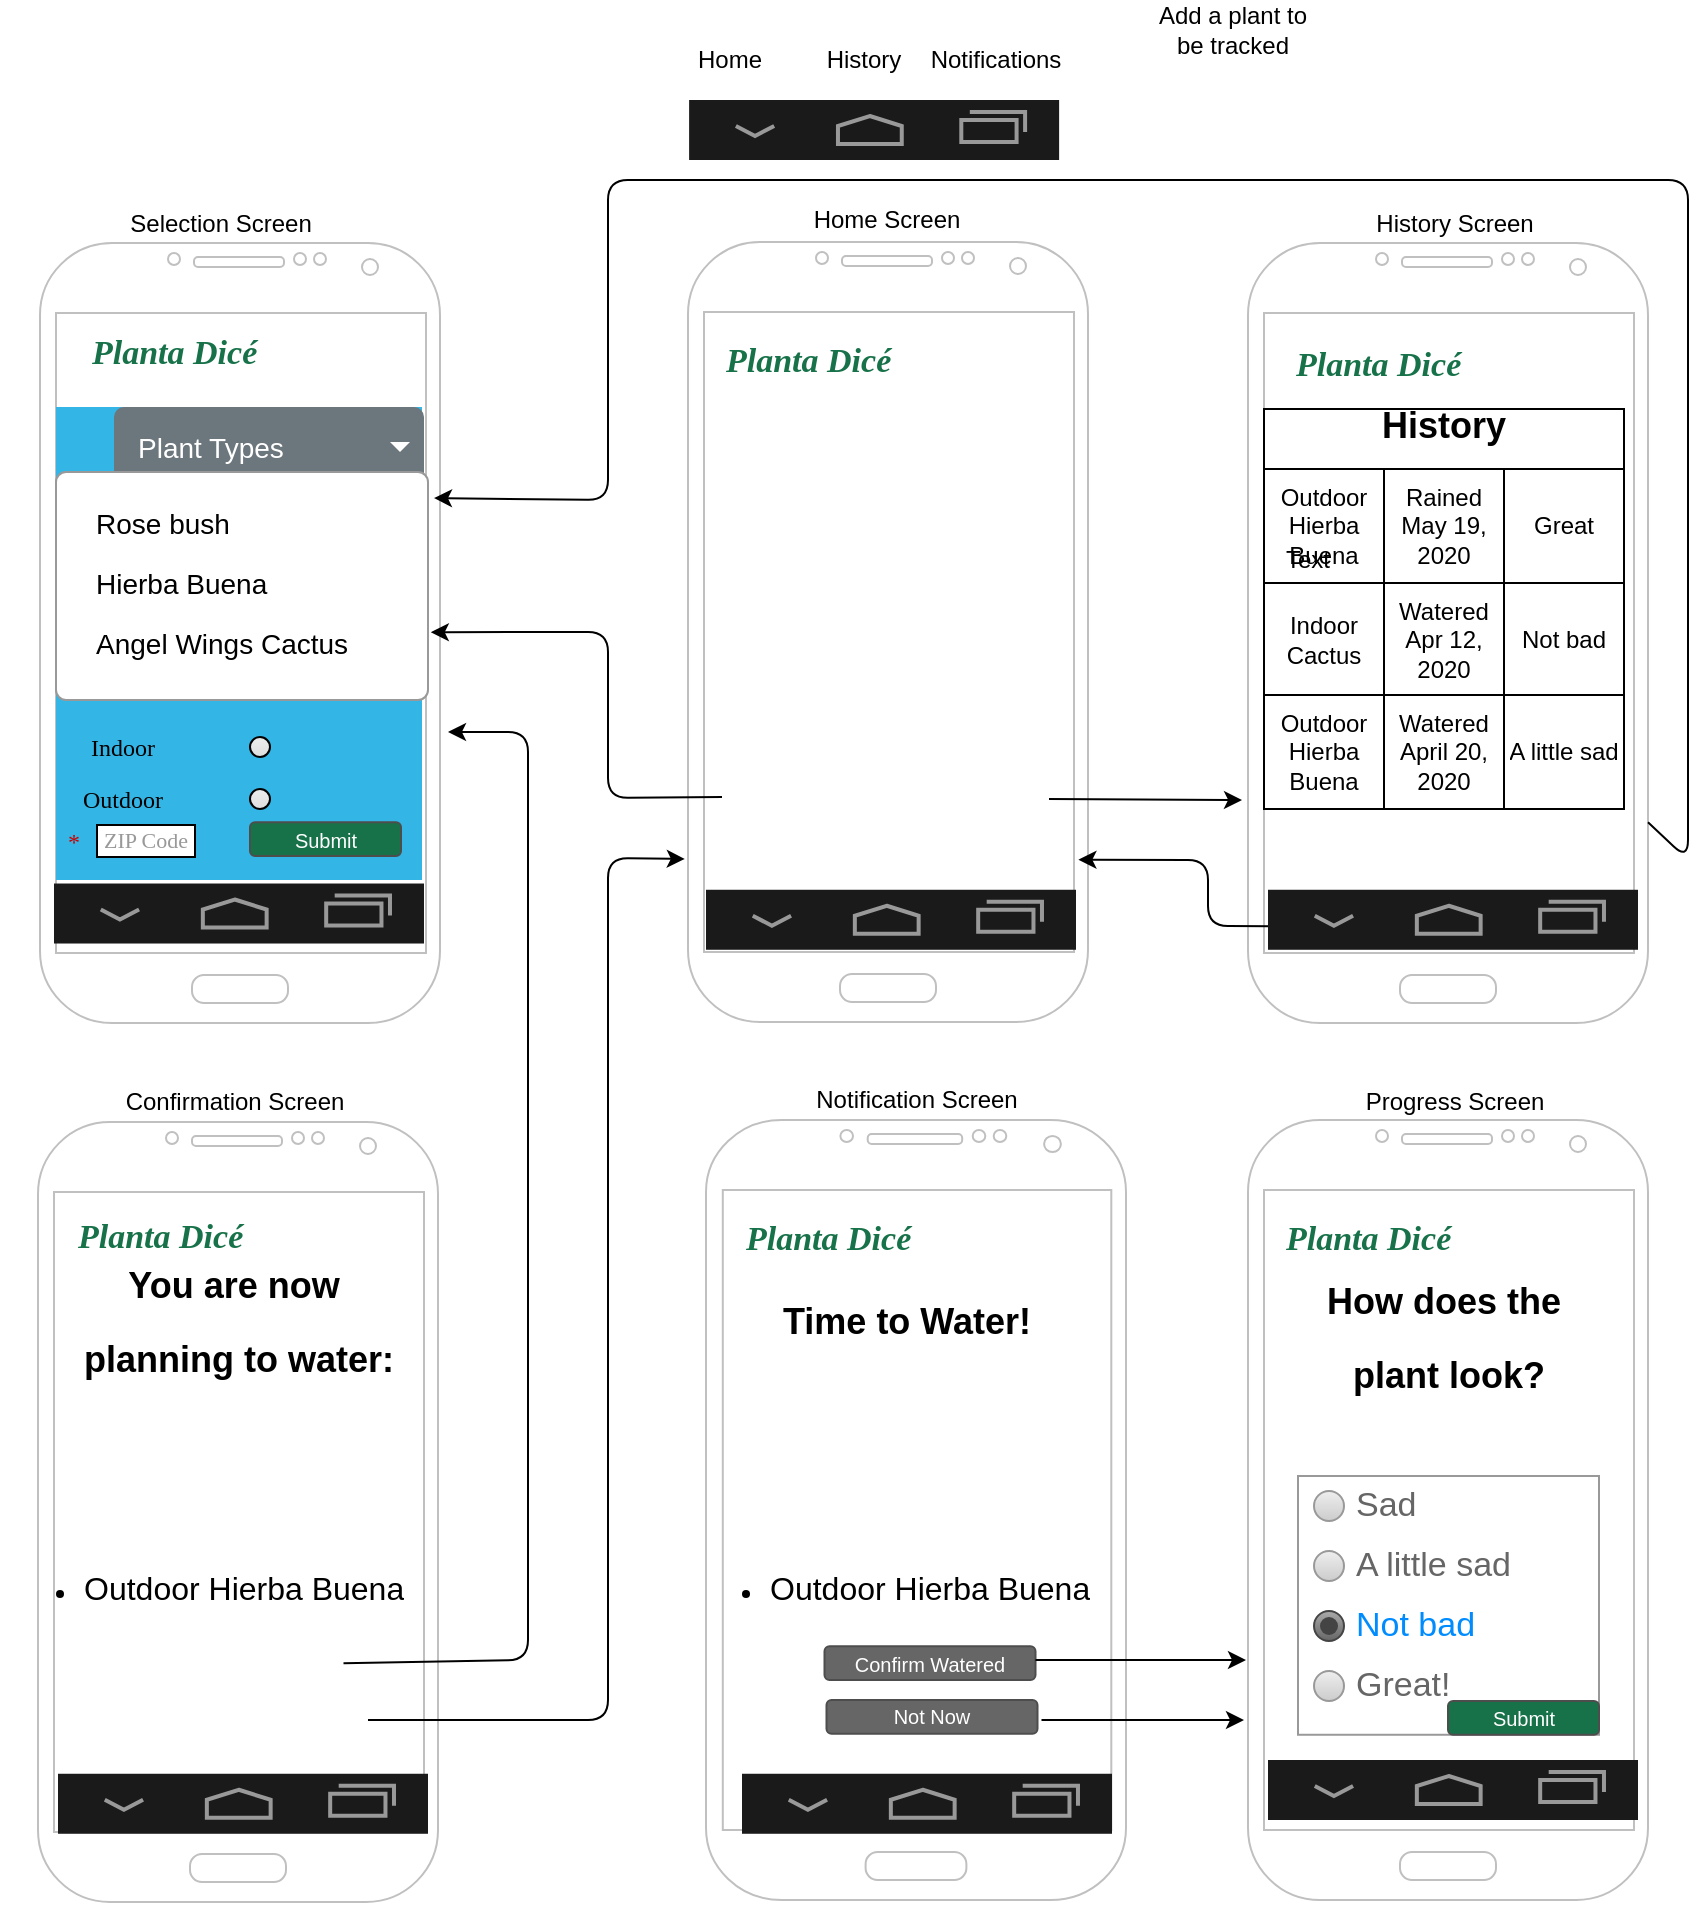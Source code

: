 <mxfile version="13.4.3" type="device"><diagram id="dgn4d4dhQjvFSAeP5cxT" name="Page-1"><mxGraphModel dx="2402" dy="2123" grid="1" gridSize="10" guides="1" tooltips="1" connect="1" arrows="1" fold="1" page="1" pageScale="1" pageWidth="850" pageHeight="1100" math="0" shadow="0"><root><mxCell id="0"/><mxCell id="1" parent="0"/><mxCell id="468o-R16SZaqjEpDX13x-1" value="" style="verticalLabelPosition=bottom;verticalAlign=top;html=1;shadow=0;dashed=0;strokeWidth=1;shape=mxgraph.android.phone2;strokeColor=#c0c0c0;" parent="1" vertex="1"><mxGeometry x="-54" y="-558.5" width="200" height="390" as="geometry"/></mxCell><mxCell id="468o-R16SZaqjEpDX13x-34" value="&lt;i&gt;&lt;b style=&quot;line-height: 90%&quot;&gt;&lt;font style=&quot;font-size: 17px ; line-height: 70% ; background-color: rgb(255 , 255 , 255)&quot; face=&quot;Lucida Console&quot; color=&quot;#187249&quot;&gt;Planta Dicé&lt;/font&gt;&lt;font face=&quot;Lucida Console&quot; color=&quot;#187249&quot;&gt;&lt;br&gt;&lt;/font&gt;&lt;/b&gt;&lt;/i&gt;" style="text;html=1;align=left;verticalAlign=middle;resizable=0;points=[];autosize=1;fontSize=12;fontFamily=Verdana;fontColor=#CC0000;fillColor=#FFFFFF;" parent="468o-R16SZaqjEpDX13x-1" vertex="1"><mxGeometry x="24" y="46" width="100" height="20" as="geometry"/></mxCell><mxCell id="468o-R16SZaqjEpDX13x-2" value="" style="verticalLabelPosition=bottom;verticalAlign=top;html=1;shadow=0;dashed=0;strokeWidth=1;shape=mxgraph.android.phone2;strokeColor=#c0c0c0;" parent="1" vertex="1"><mxGeometry x="279" y="-120" width="210" height="390" as="geometry"/></mxCell><mxCell id="JcU3A8ocJ8UGZmWl1n6x-82" value="" style="shape=image;html=1;verticalAlign=top;verticalLabelPosition=bottom;labelBackgroundColor=#ffffff;imageAspect=0;aspect=fixed;image=https://cdn2.iconfinder.com/data/icons/spring-30/30/Watering_Can-128.png;fillOpacity=30;" parent="468o-R16SZaqjEpDX13x-2" vertex="1"><mxGeometry x="36" y="96" width="128" height="128" as="geometry"/></mxCell><mxCell id="wehcFhWeVuwQzQPX2Ais-2" value="&lt;ul&gt;&lt;li&gt;&lt;font style=&quot;font-size: 16px&quot;&gt;Outdoor Hierba Buena&lt;/font&gt;&lt;/li&gt;&lt;/ul&gt;" style="text;strokeColor=none;fillColor=none;html=1;whiteSpace=wrap;verticalAlign=middle;overflow=hidden;" parent="468o-R16SZaqjEpDX13x-2" vertex="1"><mxGeometry x="-10" y="186" width="220" height="95" as="geometry"/></mxCell><mxCell id="wehcFhWeVuwQzQPX2Ais-3" value="&lt;h2&gt;Time to Water!&lt;/h2&gt;" style="text;html=1;align=center;verticalAlign=middle;resizable=0;points=[];autosize=1;opacity=60;rounded=1;shadow=0;glass=0;comic=0;" parent="468o-R16SZaqjEpDX13x-2" vertex="1"><mxGeometry x="30" y="76" width="140" height="50" as="geometry"/></mxCell><mxCell id="468o-R16SZaqjEpDX13x-5" value="" style="verticalLabelPosition=bottom;verticalAlign=top;html=1;shadow=0;dashed=0;strokeWidth=1;strokeColor=none;shape=rect;fillColor=#33b5e5;" parent="1" vertex="1"><mxGeometry x="-46" y="-476.5" width="183" height="236.5" as="geometry"/></mxCell><mxCell id="468o-R16SZaqjEpDX13x-15" value="&lt;font style=&quot;font-size: 11px&quot;&gt;&amp;nbsp;ZIP Code&amp;nbsp;&lt;/font&gt;" style="text;html=1;strokeColor=none;fillColor=none;align=center;verticalAlign=middle;whiteSpace=wrap;rounded=0;fontFamily=Verdana;fontSize=12;fontColor=#999999;labelBackgroundColor=#ffffff;labelBorderColor=#000000;" parent="1" vertex="1"><mxGeometry x="-36" y="-270" width="70" height="20" as="geometry"/></mxCell><mxCell id="468o-R16SZaqjEpDX13x-16" value="*" style="text;html=1;strokeColor=none;fillColor=none;align=center;verticalAlign=middle;whiteSpace=wrap;rounded=0;labelBackgroundColor=none;fontFamily=Verdana;fontSize=12;fontColor=#CC0000;" parent="1" vertex="1"><mxGeometry x="-47" y="-267" width="20" height="15" as="geometry"/></mxCell><mxCell id="468o-R16SZaqjEpDX13x-23" value="&lt;font color=&quot;#000000&quot;&gt;Indoor&lt;/font&gt;" style="text;html=1;strokeColor=none;fillColor=none;align=center;verticalAlign=middle;whiteSpace=wrap;rounded=0;labelBackgroundColor=none;fontFamily=Verdana;fontSize=12;fontColor=#CC0000;" parent="1" vertex="1"><mxGeometry x="-47" y="-306.5" width="69" as="geometry"/></mxCell><mxCell id="468o-R16SZaqjEpDX13x-24" value="" style="html=1;shadow=0;dashed=0;shape=mxgraph.bootstrap.radioButton2;labelPosition=right;verticalLabelPosition=middle;align=left;verticalAlign=middle;gradientColor=#DEDEDE;fillColor=#EDEDED;checked=0;spacing=5;checkedFill=#0085FC;checkedStroke=#ffffff;labelBackgroundColor=none;fontFamily=Verdana;fontSize=12;fontColor=#CC0000;aspect=fixed;" parent="1" vertex="1"><mxGeometry x="51" y="-311.5" width="10" height="10" as="geometry"/></mxCell><mxCell id="468o-R16SZaqjEpDX13x-25" value="&lt;font color=&quot;#000000&quot;&gt;Outdoor&lt;br&gt;&lt;/font&gt;" style="text;html=1;strokeColor=none;fillColor=none;align=center;verticalAlign=middle;whiteSpace=wrap;rounded=0;labelBackgroundColor=none;fontFamily=Verdana;fontSize=12;fontColor=#CC0000;" parent="1" vertex="1"><mxGeometry x="-47" y="-280.5" width="69" as="geometry"/></mxCell><mxCell id="468o-R16SZaqjEpDX13x-26" value="" style="html=1;shadow=0;dashed=0;shape=mxgraph.bootstrap.radioButton2;labelPosition=right;verticalLabelPosition=middle;align=left;verticalAlign=middle;gradientColor=#DEDEDE;fillColor=#EDEDED;checked=0;spacing=5;checkedFill=#0085FC;checkedStroke=#ffffff;labelBackgroundColor=none;fontFamily=Verdana;fontSize=12;fontColor=#CC0000;" parent="1" vertex="1"><mxGeometry x="51" y="-285.5" width="10" height="10" as="geometry"/></mxCell><mxCell id="JcU3A8ocJ8UGZmWl1n6x-2" value="Plant Types" style="html=1;shadow=0;dashed=0;shape=mxgraph.bootstrap.rrect;rSize=5;strokeColor=none;strokeWidth=1;fillColor=#6C767D;fontColor=#ffffff;whiteSpace=wrap;align=left;verticalAlign=middle;fontStyle=0;fontSize=14;spacingLeft=10;" parent="1" vertex="1"><mxGeometry x="-17" y="-476.5" width="155" height="40" as="geometry"/></mxCell><mxCell id="JcU3A8ocJ8UGZmWl1n6x-3" value="" style="shape=triangle;direction=south;fillColor=#ffffff;strokeColor=none;perimeter=none;" parent="JcU3A8ocJ8UGZmWl1n6x-2" vertex="1"><mxGeometry x="1" y="0.5" width="10" height="5" relative="1" as="geometry"><mxPoint x="-17" y="-2.5" as="offset"/></mxGeometry></mxCell><mxCell id="JcU3A8ocJ8UGZmWl1n6x-4" value="" style="html=1;shadow=0;dashed=0;shape=mxgraph.bootstrap.rrect;rSize=5;fillColor=#ffffff;strokeColor=#999999;" parent="1" vertex="1"><mxGeometry x="-46" y="-444" width="186" height="114" as="geometry"/></mxCell><mxCell id="JcU3A8ocJ8UGZmWl1n6x-5" value="Rose bush" style="fillColor=none;strokeColor=none;align=left;spacing=20;fontSize=14;" parent="JcU3A8ocJ8UGZmWl1n6x-4" vertex="1"><mxGeometry width="170" height="30" relative="1" as="geometry"><mxPoint y="10" as="offset"/></mxGeometry></mxCell><mxCell id="JcU3A8ocJ8UGZmWl1n6x-6" value="Hierba Buena" style="fillColor=none;strokeColor=none;align=left;spacing=20;fontSize=14;" parent="JcU3A8ocJ8UGZmWl1n6x-4" vertex="1"><mxGeometry width="170" height="30" relative="1" as="geometry"><mxPoint y="40" as="offset"/></mxGeometry></mxCell><mxCell id="JcU3A8ocJ8UGZmWl1n6x-7" value="Angel Wings Cactus" style="fillColor=none;strokeColor=none;align=left;spacing=20;fontSize=14;" parent="JcU3A8ocJ8UGZmWl1n6x-4" vertex="1"><mxGeometry width="170" height="30" relative="1" as="geometry"><mxPoint y="70" as="offset"/></mxGeometry></mxCell><mxCell id="JcU3A8ocJ8UGZmWl1n6x-11" value="Confirm Watered" style="rounded=1;html=1;shadow=0;dashed=0;whiteSpace=wrap;fontSize=10;fillColor=#666666;align=center;strokeColor=#4D4D4D;fontColor=#ffffff;" parent="1" vertex="1"><mxGeometry x="338.25" y="143.12" width="105.5" height="16.88" as="geometry"/></mxCell><mxCell id="JcU3A8ocJ8UGZmWl1n6x-15" value="" style="verticalLabelPosition=bottom;verticalAlign=top;html=1;shadow=0;dashed=0;strokeWidth=1;shape=mxgraph.android.phone2;strokeColor=#c0c0c0;" parent="1" vertex="1"><mxGeometry x="550" y="-120" width="200" height="390" as="geometry"/></mxCell><mxCell id="JcU3A8ocJ8UGZmWl1n6x-16" value="&lt;h2&gt;How does the&amp;nbsp;&lt;/h2&gt;&lt;h2&gt;plant look?&lt;/h2&gt;" style="text;html=1;align=center;verticalAlign=middle;resizable=0;points=[];autosize=1;" parent="JcU3A8ocJ8UGZmWl1n6x-15" vertex="1"><mxGeometry x="30" y="70" width="140" height="80" as="geometry"/></mxCell><mxCell id="JcU3A8ocJ8UGZmWl1n6x-84" value="" style="shape=image;html=1;verticalAlign=top;verticalLabelPosition=bottom;labelBackgroundColor=#ffffff;imageAspect=0;aspect=fixed;image=https://cdn0.iconfinder.com/data/icons/interior-and-decor-vol-1-1/512/2-128.png;rounded=1;shadow=0;glass=0;comic=0;fillColor=#ffffff;opacity=30;" parent="JcU3A8ocJ8UGZmWl1n6x-15" vertex="1"><mxGeometry x="36" y="93" width="128" height="128" as="geometry"/></mxCell><mxCell id="JcU3A8ocJ8UGZmWl1n6x-17" value="" style="strokeWidth=1;shadow=0;dashed=0;align=center;html=1;shape=mxgraph.mockup.forms.rrect;rSize=0;strokeColor=#999999;fillColor=none;recursiveResize=0;" parent="JcU3A8ocJ8UGZmWl1n6x-15" vertex="1"><mxGeometry x="25" y="178" width="150.5" height="129.38" as="geometry"/></mxCell><mxCell id="JcU3A8ocJ8UGZmWl1n6x-18" value="Sad" style="shape=ellipse;rSize=0;fillColor=#eeeeee;strokeColor=#999999;gradientColor=#cccccc;html=1;align=left;spacingLeft=4;fontSize=17;fontColor=#666666;labelPosition=right;" parent="JcU3A8ocJ8UGZmWl1n6x-17" vertex="1"><mxGeometry x="8" y="7.5" width="15" height="15" as="geometry"/></mxCell><mxCell id="JcU3A8ocJ8UGZmWl1n6x-19" value="A little sad" style="shape=ellipse;rSize=0;fillColor=#eeeeee;strokeColor=#999999;gradientColor=#cccccc;html=1;align=left;spacingLeft=4;fontSize=17;fontColor=#666666;labelPosition=right;" parent="JcU3A8ocJ8UGZmWl1n6x-17" vertex="1"><mxGeometry x="8" y="37.5" width="15" height="15" as="geometry"/></mxCell><mxCell id="JcU3A8ocJ8UGZmWl1n6x-20" value="Not bad" style="shape=ellipse;rSize=0;fillColor=#aaaaaa;strokeColor=#444444;gradientColor=#666666;html=1;align=left;spacingLeft=4;fontSize=17;fontColor=#008cff;labelPosition=right;" parent="JcU3A8ocJ8UGZmWl1n6x-17" vertex="1"><mxGeometry x="8" y="67.5" width="15" height="15" as="geometry"/></mxCell><mxCell id="JcU3A8ocJ8UGZmWl1n6x-21" value="" style="shape=ellipse;fillColor=#444444;strokeColor=none;html=1;" parent="JcU3A8ocJ8UGZmWl1n6x-20" vertex="1"><mxGeometry x="3" y="3" width="9" height="9" as="geometry"/></mxCell><mxCell id="JcU3A8ocJ8UGZmWl1n6x-22" value="Great!" style="shape=ellipse;rSize=0;fillColor=#eeeeee;strokeColor=#999999;gradientColor=#cccccc;html=1;align=left;spacingLeft=4;fontSize=17;fontColor=#666666;labelPosition=right;" parent="JcU3A8ocJ8UGZmWl1n6x-17" vertex="1"><mxGeometry x="8" y="97.5" width="15" height="15" as="geometry"/></mxCell><object label="Submit" id="JcU3A8ocJ8UGZmWl1n6x-27"><mxCell style="rounded=1;html=1;shadow=0;dashed=0;whiteSpace=wrap;fontSize=10;fillColor=#187249;align=center;strokeColor=#4D4D4D;fontColor=#ffffff;" parent="JcU3A8ocJ8UGZmWl1n6x-17" vertex="1"><mxGeometry x="75" y="112.5" width="75.5" height="16.88" as="geometry"/></mxCell></object><mxCell id="JcU3A8ocJ8UGZmWl1n6x-102" value="&lt;i&gt;&lt;b style=&quot;line-height: 90%&quot;&gt;&lt;font style=&quot;font-size: 17px ; line-height: 70% ; background-color: rgb(255 , 255 , 255)&quot; face=&quot;Lucida Console&quot; color=&quot;#187249&quot;&gt;Planta Dicé&lt;/font&gt;&lt;font face=&quot;Lucida Console&quot; color=&quot;#187249&quot;&gt;&lt;br&gt;&lt;/font&gt;&lt;/b&gt;&lt;/i&gt;" style="text;html=1;align=left;verticalAlign=middle;resizable=0;points=[];autosize=1;fontSize=12;fontFamily=Verdana;fontColor=#CC0000;fillColor=#FFFFFF;" parent="JcU3A8ocJ8UGZmWl1n6x-15" vertex="1"><mxGeometry x="17" y="50.5" width="100" height="20" as="geometry"/></mxCell><mxCell id="JcU3A8ocJ8UGZmWl1n6x-103" value="" style="shape=image;html=1;verticalAlign=top;verticalLabelPosition=bottom;labelBackgroundColor=#ffffff;imageAspect=0;aspect=fixed;image=https://cdn4.iconfinder.com/data/icons/ecology-environmentalism-line/56/Untitled-1-23-128.png;rounded=1;shadow=0;glass=0;comic=0;fillColor=none;opacity=80;" parent="JcU3A8ocJ8UGZmWl1n6x-15" vertex="1"><mxGeometry x="144" y="40" width="39" height="39" as="geometry"/></mxCell><mxCell id="JcU3A8ocJ8UGZmWl1n6x-28" value="" style="verticalLabelPosition=bottom;verticalAlign=top;html=1;shadow=0;dashed=0;strokeWidth=1;shape=mxgraph.android.phone2;strokeColor=#c0c0c0;" parent="1" vertex="1"><mxGeometry x="550" y="-558.5" width="200" height="390" as="geometry"/></mxCell><mxCell id="JcU3A8ocJ8UGZmWl1n6x-43" value="Not Now" style="rounded=1;html=1;shadow=0;dashed=0;whiteSpace=wrap;fontSize=10;fillColor=#666666;align=center;strokeColor=#4D4D4D;fontColor=#ffffff;" parent="1" vertex="1"><mxGeometry x="339.25" y="170" width="105.5" height="16.88" as="geometry"/></mxCell><mxCell id="JcU3A8ocJ8UGZmWl1n6x-49" value="" style="verticalLabelPosition=bottom;verticalAlign=top;html=1;shadow=0;dashed=0;strokeWidth=1;shape=mxgraph.android.phone2;strokeColor=#c0c0c0;" parent="1" vertex="1"><mxGeometry x="-55" y="-119" width="200" height="390" as="geometry"/></mxCell><mxCell id="JcU3A8ocJ8UGZmWl1n6x-50" value="&lt;h2&gt;You are now&amp;nbsp;&lt;/h2&gt;&lt;h2&gt;planning to water:&lt;/h2&gt;" style="text;html=1;align=center;verticalAlign=middle;resizable=0;points=[];autosize=1;" parent="JcU3A8ocJ8UGZmWl1n6x-49" vertex="1"><mxGeometry x="15" y="61" width="170" height="80" as="geometry"/></mxCell><mxCell id="JcU3A8ocJ8UGZmWl1n6x-51" value="&lt;ul&gt;&lt;li&gt;&lt;font style=&quot;font-size: 16px&quot;&gt;Outdoor Hierba Buena&lt;/font&gt;&lt;/li&gt;&lt;/ul&gt;" style="text;strokeColor=none;fillColor=none;html=1;whiteSpace=wrap;verticalAlign=middle;overflow=hidden;" parent="1" vertex="1"><mxGeometry x="-74" y="66" width="220" height="95" as="geometry"/></mxCell><mxCell id="JcU3A8ocJ8UGZmWl1n6x-54" value="" style="verticalLabelPosition=bottom;verticalAlign=top;html=1;shadow=0;dashed=0;strokeWidth=1;shape=mxgraph.android.phone2;strokeColor=#c0c0c0;" parent="1" vertex="1"><mxGeometry x="270" y="-559" width="200" height="390" as="geometry"/></mxCell><mxCell id="JcU3A8ocJ8UGZmWl1n6x-76" value="" style="endArrow=classic;html=1;entryX=0.977;entryY=0.499;entryDx=0;entryDy=0;entryPerimeter=0;exitX=0;exitY=0.25;exitDx=0;exitDy=0;" parent="1" target="468o-R16SZaqjEpDX13x-1" edge="1"><mxGeometry width="50" height="50" relative="1" as="geometry"><mxPoint x="287" y="-281.5" as="sourcePoint"/><mxPoint x="230" y="-578" as="targetPoint"/><Array as="points"><mxPoint x="230" y="-281"/><mxPoint x="230" y="-364"/></Array></mxGeometry></mxCell><mxCell id="JcU3A8ocJ8UGZmWl1n6x-77" value="" style="endArrow=classic;html=1;exitX=1;exitY=0.25;exitDx=0;exitDy=0;" parent="1" edge="1"><mxGeometry width="50" height="50" relative="1" as="geometry"><mxPoint x="450.5" y="-280.5" as="sourcePoint"/><mxPoint x="547" y="-280" as="targetPoint"/><Array as="points"/></mxGeometry></mxCell><mxCell id="JcU3A8ocJ8UGZmWl1n6x-78" value="" style="endArrow=classic;html=1;" parent="1" edge="1"><mxGeometry width="50" height="50" relative="1" as="geometry"><mxPoint x="446.75" y="180" as="sourcePoint"/><mxPoint x="548" y="180" as="targetPoint"/></mxGeometry></mxCell><mxCell id="JcU3A8ocJ8UGZmWl1n6x-79" value="" style="endArrow=classic;html=1;" parent="1" edge="1"><mxGeometry width="50" height="50" relative="1" as="geometry"><mxPoint x="97.75" y="151.629" as="sourcePoint"/><mxPoint x="150" y="-314" as="targetPoint"/><Array as="points"><mxPoint x="190" y="150"/><mxPoint x="190" y="-314"/></Array></mxGeometry></mxCell><mxCell id="JcU3A8ocJ8UGZmWl1n6x-80" value="" style="endArrow=classic;html=1;" parent="1" edge="1"><mxGeometry width="50" height="50" relative="1" as="geometry"><mxPoint x="443.75" y="150" as="sourcePoint"/><mxPoint x="549" y="150" as="targetPoint"/></mxGeometry></mxCell><mxCell id="JcU3A8ocJ8UGZmWl1n6x-81" value="" style="endArrow=classic;html=1;entryX=-0.008;entryY=0.791;entryDx=0;entryDy=0;entryPerimeter=0;" parent="1" target="JcU3A8ocJ8UGZmWl1n6x-54" edge="1"><mxGeometry width="50" height="50" relative="1" as="geometry"><mxPoint x="110" y="180" as="sourcePoint"/><mxPoint x="274" y="-307.81" as="targetPoint"/><Array as="points"><mxPoint x="230" y="180"/><mxPoint x="230" y="-251"/></Array></mxGeometry></mxCell><mxCell id="JcU3A8ocJ8UGZmWl1n6x-85" value="" style="shape=image;html=1;verticalAlign=top;verticalLabelPosition=bottom;labelBackgroundColor=#ffffff;imageAspect=0;aspect=fixed;image=https://cdn3.iconfinder.com/data/icons/spring-2-1/30/Plant-128.png;rounded=1;shadow=0;glass=0;comic=0;fillColor=none;opacity=30;" parent="1" vertex="1"><mxGeometry x="-19" y="-36" width="128" height="128" as="geometry"/></mxCell><mxCell id="JcU3A8ocJ8UGZmWl1n6x-86" value="" style="shape=image;html=1;verticalAlign=top;verticalLabelPosition=bottom;labelBackgroundColor=#ffffff;imageAspect=0;aspect=fixed;image=https://cdn3.iconfinder.com/data/icons/spring-2-1/30/Sprout-128.png;rounded=1;shadow=0;glass=0;comic=0;fillColor=none;opacity=30;" parent="1" vertex="1"><mxGeometry x="306" y="-439.5" width="128" height="128" as="geometry"/></mxCell><mxCell id="JcU3A8ocJ8UGZmWl1n6x-87" value="" style="shape=image;html=1;verticalAlign=top;verticalLabelPosition=bottom;labelBackgroundColor=#ffffff;imageAspect=0;aspect=fixed;image=https://cdn4.iconfinder.com/data/icons/ecology-environmentalism-line/56/Untitled-1-23-128.png;rounded=1;shadow=0;glass=0;comic=0;fillColor=none;opacity=80;" parent="1" vertex="1"><mxGeometry x="97" y="-520" width="39" height="39" as="geometry"/></mxCell><mxCell id="JcU3A8ocJ8UGZmWl1n6x-89" value="&lt;i&gt;&lt;b style=&quot;line-height: 90%&quot;&gt;&lt;font style=&quot;font-size: 17px ; line-height: 70% ; background-color: rgb(255 , 255 , 255)&quot; face=&quot;Lucida Console&quot; color=&quot;#187249&quot;&gt;Planta Dicé&lt;/font&gt;&lt;font face=&quot;Lucida Console&quot; color=&quot;#187249&quot;&gt;&lt;br&gt;&lt;/font&gt;&lt;/b&gt;&lt;/i&gt;" style="text;html=1;align=left;verticalAlign=middle;resizable=0;points=[];autosize=1;fontSize=12;fontFamily=Verdana;fontColor=#CC0000;fillColor=#FFFFFF;" parent="1" vertex="1"><mxGeometry x="572" y="-506.5" width="100" height="20" as="geometry"/></mxCell><mxCell id="JcU3A8ocJ8UGZmWl1n6x-90" value="" style="shape=image;html=1;verticalAlign=top;verticalLabelPosition=bottom;labelBackgroundColor=#ffffff;imageAspect=0;aspect=fixed;image=https://cdn4.iconfinder.com/data/icons/ecology-environmentalism-line/56/Untitled-1-23-128.png;rounded=1;shadow=0;glass=0;comic=0;fillColor=none;opacity=80;" parent="1" vertex="1"><mxGeometry x="699" y="-517" width="39" height="39" as="geometry"/></mxCell><mxCell id="JcU3A8ocJ8UGZmWl1n6x-91" value="&lt;i&gt;&lt;b style=&quot;line-height: 90%&quot;&gt;&lt;font style=&quot;font-size: 17px ; line-height: 70% ; background-color: rgb(255 , 255 , 255)&quot; face=&quot;Lucida Console&quot; color=&quot;#187249&quot;&gt;Planta Dicé&lt;/font&gt;&lt;font face=&quot;Lucida Console&quot; color=&quot;#187249&quot;&gt;&lt;br&gt;&lt;/font&gt;&lt;/b&gt;&lt;/i&gt;" style="text;html=1;align=left;verticalAlign=middle;resizable=0;points=[];autosize=1;fontSize=12;fontFamily=Verdana;fontColor=#CC0000;fillColor=#FFFFFF;" parent="1" vertex="1"><mxGeometry x="287" y="-508.5" width="100" height="20" as="geometry"/></mxCell><mxCell id="JcU3A8ocJ8UGZmWl1n6x-92" value="" style="shape=image;html=1;verticalAlign=top;verticalLabelPosition=bottom;labelBackgroundColor=#ffffff;imageAspect=0;aspect=fixed;image=https://cdn4.iconfinder.com/data/icons/ecology-environmentalism-line/56/Untitled-1-23-128.png;rounded=1;shadow=0;glass=0;comic=0;fillColor=none;opacity=80;" parent="1" vertex="1"><mxGeometry x="414" y="-519" width="39" height="39" as="geometry"/></mxCell><mxCell id="JcU3A8ocJ8UGZmWl1n6x-97" value="" style="shape=image;html=1;verticalAlign=top;verticalLabelPosition=bottom;labelBackgroundColor=#ffffff;imageAspect=0;aspect=fixed;image=https://cdn1.iconfinder.com/data/icons/filled-line-christmas-icons/75/_tree-128.png;rounded=1;shadow=0;glass=0;comic=0;fillColor=none;opacity=30;" parent="1" vertex="1"><mxGeometry x="590" y="-431.25" width="128" height="128" as="geometry"/></mxCell><mxCell id="JcU3A8ocJ8UGZmWl1n6x-98" value="&lt;i&gt;&lt;b style=&quot;line-height: 90%&quot;&gt;&lt;font style=&quot;font-size: 17px ; line-height: 70% ; background-color: rgb(255 , 255 , 255)&quot; face=&quot;Lucida Console&quot; color=&quot;#187249&quot;&gt;Planta Dicé&lt;/font&gt;&lt;font face=&quot;Lucida Console&quot; color=&quot;#187249&quot;&gt;&lt;br&gt;&lt;/font&gt;&lt;/b&gt;&lt;/i&gt;" style="text;html=1;align=left;verticalAlign=middle;resizable=0;points=[];autosize=1;fontSize=12;fontFamily=Verdana;fontColor=#CC0000;fillColor=#FFFFFF;" parent="1" vertex="1"><mxGeometry x="-37.5" y="-70.5" width="100" height="20" as="geometry"/></mxCell><mxCell id="JcU3A8ocJ8UGZmWl1n6x-99" value="" style="shape=image;html=1;verticalAlign=top;verticalLabelPosition=bottom;labelBackgroundColor=#ffffff;imageAspect=0;aspect=fixed;image=https://cdn4.iconfinder.com/data/icons/ecology-environmentalism-line/56/Untitled-1-23-128.png;rounded=1;shadow=0;glass=0;comic=0;fillColor=none;opacity=80;" parent="1" vertex="1"><mxGeometry x="89.5" y="-81" width="39" height="39" as="geometry"/></mxCell><mxCell id="JcU3A8ocJ8UGZmWl1n6x-100" value="&lt;i&gt;&lt;b style=&quot;line-height: 90%&quot;&gt;&lt;font style=&quot;font-size: 17px ; line-height: 70% ; background-color: rgb(255 , 255 , 255)&quot; face=&quot;Lucida Console&quot; color=&quot;#187249&quot;&gt;Planta Dicé&lt;/font&gt;&lt;font face=&quot;Lucida Console&quot; color=&quot;#187249&quot;&gt;&lt;br&gt;&lt;/font&gt;&lt;/b&gt;&lt;/i&gt;" style="text;html=1;align=left;verticalAlign=middle;resizable=0;points=[];autosize=1;fontSize=12;fontFamily=Verdana;fontColor=#CC0000;fillColor=#FFFFFF;" parent="1" vertex="1"><mxGeometry x="297" y="-69.5" width="100" height="20" as="geometry"/></mxCell><mxCell id="JcU3A8ocJ8UGZmWl1n6x-101" value="" style="shape=image;html=1;verticalAlign=top;verticalLabelPosition=bottom;labelBackgroundColor=#ffffff;imageAspect=0;aspect=fixed;image=https://cdn4.iconfinder.com/data/icons/ecology-environmentalism-line/56/Untitled-1-23-128.png;rounded=1;shadow=0;glass=0;comic=0;fillColor=none;opacity=80;" parent="1" vertex="1"><mxGeometry x="424" y="-80" width="39" height="39" as="geometry"/></mxCell><mxCell id="JcU3A8ocJ8UGZmWl1n6x-112" value="Home Screen" style="text;html=1;align=center;verticalAlign=middle;resizable=0;points=[];autosize=1;" parent="1" vertex="1"><mxGeometry x="324" y="-580.5" width="90" height="20" as="geometry"/></mxCell><mxCell id="JcU3A8ocJ8UGZmWl1n6x-117" value="Notification&amp;nbsp;Screen" style="text;html=1;align=center;verticalAlign=middle;resizable=0;points=[];autosize=1;" parent="1" vertex="1"><mxGeometry x="324.25" y="-140" width="120" height="20" as="geometry"/></mxCell><mxCell id="JcU3A8ocJ8UGZmWl1n6x-118" value="Selection Screen" style="text;html=1;align=center;verticalAlign=middle;resizable=0;points=[];autosize=1;" parent="1" vertex="1"><mxGeometry x="-19" y="-578.5" width="110" height="20" as="geometry"/></mxCell><mxCell id="JcU3A8ocJ8UGZmWl1n6x-119" value="Confirmation Screen" style="text;html=1;align=center;verticalAlign=middle;resizable=0;points=[];autosize=1;" parent="1" vertex="1"><mxGeometry x="-22.25" y="-139" width="130" height="20" as="geometry"/></mxCell><mxCell id="JcU3A8ocJ8UGZmWl1n6x-120" value="Progress Screen" style="text;html=1;align=center;verticalAlign=middle;resizable=0;points=[];autosize=1;" parent="1" vertex="1"><mxGeometry x="598" y="-139" width="110" height="20" as="geometry"/></mxCell><mxCell id="JcU3A8ocJ8UGZmWl1n6x-121" value="History Screen" style="text;html=1;align=center;verticalAlign=middle;resizable=0;points=[];autosize=1;" parent="1" vertex="1"><mxGeometry x="608" y="-578.5" width="90" height="20" as="geometry"/></mxCell><mxCell id="JcU3A8ocJ8UGZmWl1n6x-126" value="" style="endArrow=classic;html=1;entryX=0.985;entryY=0.327;entryDx=0;entryDy=0;entryPerimeter=0;" parent="1" target="468o-R16SZaqjEpDX13x-1" edge="1" source="JcU3A8ocJ8UGZmWl1n6x-28"><mxGeometry width="50" height="50" relative="1" as="geometry"><mxPoint x="650" y="-250" as="sourcePoint"/><mxPoint x="160" y="-430" as="targetPoint"/><Array as="points"><mxPoint x="770" y="-250"/><mxPoint x="770" y="-590"/><mxPoint x="230" y="-590"/><mxPoint x="230" y="-430"/></Array></mxGeometry></mxCell><mxCell id="JcU3A8ocJ8UGZmWl1n6x-128" value="" style="endArrow=classic;html=1;exitX=0;exitY=0.5;exitDx=0;exitDy=0;entryX=0.976;entryY=0.792;entryDx=0;entryDy=0;entryPerimeter=0;" parent="1" target="JcU3A8ocJ8UGZmWl1n6x-54" edge="1"><mxGeometry width="50" height="50" relative="1" as="geometry"><mxPoint x="592.5" y="-216.68" as="sourcePoint"/><mxPoint x="480" y="-250" as="targetPoint"/><Array as="points"><mxPoint x="530" y="-217"/><mxPoint x="530" y="-250"/></Array></mxGeometry></mxCell><object label="Submit" id="468o-R16SZaqjEpDX13x-3"><mxCell style="rounded=1;html=1;shadow=0;dashed=0;whiteSpace=wrap;fontSize=10;fillColor=#187249;align=center;strokeColor=#4D4D4D;fontColor=#ffffff;" parent="1" vertex="1"><mxGeometry x="51" y="-268.88" width="75.5" height="16.88" as="geometry"/></mxCell></object><mxCell id="paSmoBd8gBcI0DJD5d9W-3" value="" style="verticalLabelPosition=bottom;verticalAlign=top;html=1;shadow=0;dashed=0;strokeWidth=2;shape=mxgraph.android.navigation_bar_5;fillColor=#1A1A1A;strokeColor=#999999;" vertex="1" parent="1"><mxGeometry x="-47" y="-238.24" width="185" height="30" as="geometry"/></mxCell><mxCell id="paSmoBd8gBcI0DJD5d9W-4" value="" style="verticalLabelPosition=bottom;verticalAlign=top;html=1;shadow=0;dashed=0;strokeWidth=2;shape=mxgraph.android.navigation_bar_5;fillColor=#1A1A1A;strokeColor=#999999;" vertex="1" parent="1"><mxGeometry x="279" y="-235.12" width="185" height="30" as="geometry"/></mxCell><mxCell id="paSmoBd8gBcI0DJD5d9W-5" value="" style="verticalLabelPosition=bottom;verticalAlign=top;html=1;shadow=0;dashed=0;strokeWidth=2;shape=mxgraph.android.navigation_bar_5;fillColor=#1A1A1A;strokeColor=#999999;" vertex="1" parent="1"><mxGeometry x="560" y="-235.12" width="185" height="30" as="geometry"/></mxCell><mxCell id="paSmoBd8gBcI0DJD5d9W-6" value="" style="verticalLabelPosition=bottom;verticalAlign=top;html=1;shadow=0;dashed=0;strokeWidth=2;shape=mxgraph.android.navigation_bar_5;fillColor=#1A1A1A;strokeColor=#999999;" vertex="1" parent="1"><mxGeometry x="-45" y="206.88" width="185" height="30" as="geometry"/></mxCell><mxCell id="paSmoBd8gBcI0DJD5d9W-7" value="" style="verticalLabelPosition=bottom;verticalAlign=top;html=1;shadow=0;dashed=0;strokeWidth=2;shape=mxgraph.android.navigation_bar_5;fillColor=#1A1A1A;strokeColor=#999999;" vertex="1" parent="1"><mxGeometry x="297" y="206.88" width="185" height="30" as="geometry"/></mxCell><mxCell id="paSmoBd8gBcI0DJD5d9W-8" value="" style="verticalLabelPosition=bottom;verticalAlign=top;html=1;shadow=0;dashed=0;strokeWidth=2;shape=mxgraph.android.navigation_bar_5;fillColor=#1A1A1A;strokeColor=#999999;" vertex="1" parent="1"><mxGeometry x="560" y="200" width="185" height="30" as="geometry"/></mxCell><mxCell id="paSmoBd8gBcI0DJD5d9W-9" value="" style="verticalLabelPosition=bottom;verticalAlign=top;html=1;shadow=0;dashed=0;strokeWidth=2;shape=mxgraph.android.navigation_bar_5;fillColor=#1A1A1A;strokeColor=#999999;" vertex="1" parent="1"><mxGeometry x="270.56" y="-630" width="185" height="30" as="geometry"/></mxCell><mxCell id="paSmoBd8gBcI0DJD5d9W-10" value="" style="shape=image;html=1;verticalAlign=top;verticalLabelPosition=bottom;labelBackgroundColor=#ffffff;imageAspect=0;aspect=fixed;image=https://cdn2.iconfinder.com/data/icons/freecns-cumulus/16/519691-199_CircledPlus-128.png" vertex="1" parent="1"><mxGeometry x="89.5" y="168.44" width="31.56" height="31.56" as="geometry"/></mxCell><mxCell id="paSmoBd8gBcI0DJD5d9W-11" value="" style="shape=image;html=1;verticalAlign=top;verticalLabelPosition=bottom;labelBackgroundColor=#ffffff;imageAspect=0;aspect=fixed;image=https://cdn2.iconfinder.com/data/icons/freecns-cumulus/16/519691-199_CircledPlus-128.png" vertex="1" parent="1"><mxGeometry x="424" y="-271.56" width="31.56" height="31.56" as="geometry"/></mxCell><mxCell id="paSmoBd8gBcI0DJD5d9W-12" value="" style="shape=image;html=1;verticalAlign=top;verticalLabelPosition=bottom;labelBackgroundColor=#ffffff;imageAspect=0;aspect=fixed;image=https://cdn2.iconfinder.com/data/icons/freecns-cumulus/16/519691-199_CircledPlus-128.png" vertex="1" parent="1"><mxGeometry x="708" y="-271.56" width="31.56" height="31.56" as="geometry"/></mxCell><mxCell id="JcU3A8ocJ8UGZmWl1n6x-30" value="&lt;h2&gt;History&lt;/h2&gt;&lt;div&gt;&lt;br&gt;&lt;/div&gt;" style="shape=table;html=1;whiteSpace=wrap;startSize=30;container=1;collapsible=0;childLayout=tableLayout;fontStyle=1;align=center;" parent="1" vertex="1"><mxGeometry x="558" y="-475.5" width="180" height="200" as="geometry"/></mxCell><mxCell id="JcU3A8ocJ8UGZmWl1n6x-31" value="" style="shape=partialRectangle;html=1;whiteSpace=wrap;collapsible=0;dropTarget=0;pointerEvents=0;fillColor=none;top=0;left=0;bottom=0;right=0;points=[[0,0.5],[1,0.5]];portConstraint=eastwest;" parent="JcU3A8ocJ8UGZmWl1n6x-30" vertex="1"><mxGeometry y="30" width="180" height="57" as="geometry"/></mxCell><mxCell id="JcU3A8ocJ8UGZmWl1n6x-32" value="Outdoor&lt;br&gt;Hierba Buena" style="shape=partialRectangle;html=1;whiteSpace=wrap;connectable=0;fillColor=none;top=0;left=0;bottom=0;right=0;overflow=hidden;" parent="JcU3A8ocJ8UGZmWl1n6x-31" vertex="1"><mxGeometry width="60" height="57" as="geometry"/></mxCell><mxCell id="JcU3A8ocJ8UGZmWl1n6x-33" value="Rained&lt;br&gt;May 19, 2020" style="shape=partialRectangle;html=1;whiteSpace=wrap;connectable=0;fillColor=none;top=0;left=0;bottom=0;right=0;overflow=hidden;" parent="JcU3A8ocJ8UGZmWl1n6x-31" vertex="1"><mxGeometry x="60" width="60" height="57" as="geometry"/></mxCell><mxCell id="JcU3A8ocJ8UGZmWl1n6x-34" value="Great" style="shape=partialRectangle;html=1;whiteSpace=wrap;connectable=0;fillColor=none;top=0;left=0;bottom=0;right=0;overflow=hidden;" parent="JcU3A8ocJ8UGZmWl1n6x-31" vertex="1"><mxGeometry x="120" width="60" height="57" as="geometry"/></mxCell><mxCell id="JcU3A8ocJ8UGZmWl1n6x-35" value="" style="shape=partialRectangle;html=1;whiteSpace=wrap;collapsible=0;dropTarget=0;pointerEvents=0;fillColor=none;top=0;left=0;bottom=0;right=0;points=[[0,0.5],[1,0.5]];portConstraint=eastwest;" parent="JcU3A8ocJ8UGZmWl1n6x-30" vertex="1"><mxGeometry y="87" width="180" height="56" as="geometry"/></mxCell><mxCell id="JcU3A8ocJ8UGZmWl1n6x-36" value="Indoor&lt;br&gt;Cactus" style="shape=partialRectangle;html=1;whiteSpace=wrap;connectable=0;fillColor=none;top=0;left=0;bottom=0;right=0;overflow=hidden;" parent="JcU3A8ocJ8UGZmWl1n6x-35" vertex="1"><mxGeometry width="60" height="56" as="geometry"/></mxCell><mxCell id="JcU3A8ocJ8UGZmWl1n6x-37" value="Watered&lt;br&gt;Apr 12, 2020" style="shape=partialRectangle;html=1;whiteSpace=wrap;connectable=0;fillColor=none;top=0;left=0;bottom=0;right=0;overflow=hidden;" parent="JcU3A8ocJ8UGZmWl1n6x-35" vertex="1"><mxGeometry x="60" width="60" height="56" as="geometry"/></mxCell><mxCell id="JcU3A8ocJ8UGZmWl1n6x-38" value="Not bad" style="shape=partialRectangle;html=1;whiteSpace=wrap;connectable=0;fillColor=none;top=0;left=0;bottom=0;right=0;overflow=hidden;" parent="JcU3A8ocJ8UGZmWl1n6x-35" vertex="1"><mxGeometry x="120" width="60" height="56" as="geometry"/></mxCell><mxCell id="JcU3A8ocJ8UGZmWl1n6x-39" value="" style="shape=partialRectangle;html=1;whiteSpace=wrap;collapsible=0;dropTarget=0;pointerEvents=0;fillColor=none;top=0;left=0;bottom=0;right=0;points=[[0,0.5],[1,0.5]];portConstraint=eastwest;" parent="JcU3A8ocJ8UGZmWl1n6x-30" vertex="1"><mxGeometry y="143" width="180" height="57" as="geometry"/></mxCell><mxCell id="JcU3A8ocJ8UGZmWl1n6x-40" value="Outdoor Hierba Buena" style="shape=partialRectangle;html=1;whiteSpace=wrap;connectable=0;fillColor=none;top=0;left=0;bottom=0;right=0;overflow=hidden;" parent="JcU3A8ocJ8UGZmWl1n6x-39" vertex="1"><mxGeometry width="60" height="57" as="geometry"/></mxCell><mxCell id="JcU3A8ocJ8UGZmWl1n6x-41" value="Watered&lt;br&gt;April 20, 2020" style="shape=partialRectangle;html=1;whiteSpace=wrap;connectable=0;fillColor=none;top=0;left=0;bottom=0;right=0;overflow=hidden;" parent="JcU3A8ocJ8UGZmWl1n6x-39" vertex="1"><mxGeometry x="60" width="60" height="57" as="geometry"/></mxCell><mxCell id="JcU3A8ocJ8UGZmWl1n6x-42" value="A little sad" style="shape=partialRectangle;html=1;whiteSpace=wrap;connectable=0;fillColor=none;top=0;left=0;bottom=0;right=0;overflow=hidden;" parent="JcU3A8ocJ8UGZmWl1n6x-39" vertex="1"><mxGeometry x="120" width="60" height="57" as="geometry"/></mxCell><mxCell id="paSmoBd8gBcI0DJD5d9W-13" value="Text" style="text;html=1;strokeColor=none;fillColor=none;align=center;verticalAlign=middle;whiteSpace=wrap;rounded=0;" vertex="1" parent="1"><mxGeometry x="560" y="-410" width="40" height="20" as="geometry"/></mxCell><mxCell id="paSmoBd8gBcI0DJD5d9W-14" value="Home" style="text;html=1;strokeColor=none;fillColor=none;align=center;verticalAlign=middle;whiteSpace=wrap;rounded=0;" vertex="1" parent="1"><mxGeometry x="270.56" y="-660" width="40" height="20" as="geometry"/></mxCell><mxCell id="paSmoBd8gBcI0DJD5d9W-16" value="History" style="text;html=1;strokeColor=none;fillColor=none;align=center;verticalAlign=middle;whiteSpace=wrap;rounded=0;" vertex="1" parent="1"><mxGeometry x="338.25" y="-660" width="40" height="20" as="geometry"/></mxCell><mxCell id="paSmoBd8gBcI0DJD5d9W-17" value="Notifications" style="text;html=1;strokeColor=none;fillColor=none;align=center;verticalAlign=middle;whiteSpace=wrap;rounded=0;" vertex="1" parent="1"><mxGeometry x="403.75" y="-660" width="40" height="20" as="geometry"/></mxCell><mxCell id="paSmoBd8gBcI0DJD5d9W-18" value="" style="shape=image;html=1;verticalAlign=top;verticalLabelPosition=bottom;labelBackgroundColor=#ffffff;imageAspect=0;aspect=fixed;image=https://cdn2.iconfinder.com/data/icons/freecns-cumulus/16/519691-199_CircledPlus-128.png" vertex="1" parent="1"><mxGeometry x="526.44" y="-640" width="31.56" height="31.56" as="geometry"/></mxCell><mxCell id="2" value="Add a plant to &lt;br&gt;be tracked" style="text;html=1;align=center;verticalAlign=middle;resizable=0;points=[];autosize=1;" vertex="1" parent="1"><mxGeometry x="497.22" y="-680" width="90" height="30" as="geometry"/></mxCell></root></mxGraphModel></diagram></mxfile>